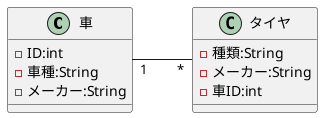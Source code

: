 @startuml クラス図
left to right direction
class 車 {
    - ID:int
    - 車種:String
    - メーカー:String
}
class タイヤ {
    - 種類:String
    - メーカー:String
    - 車ID:int
}
車 "1" -- "*" タイヤ
@enduml